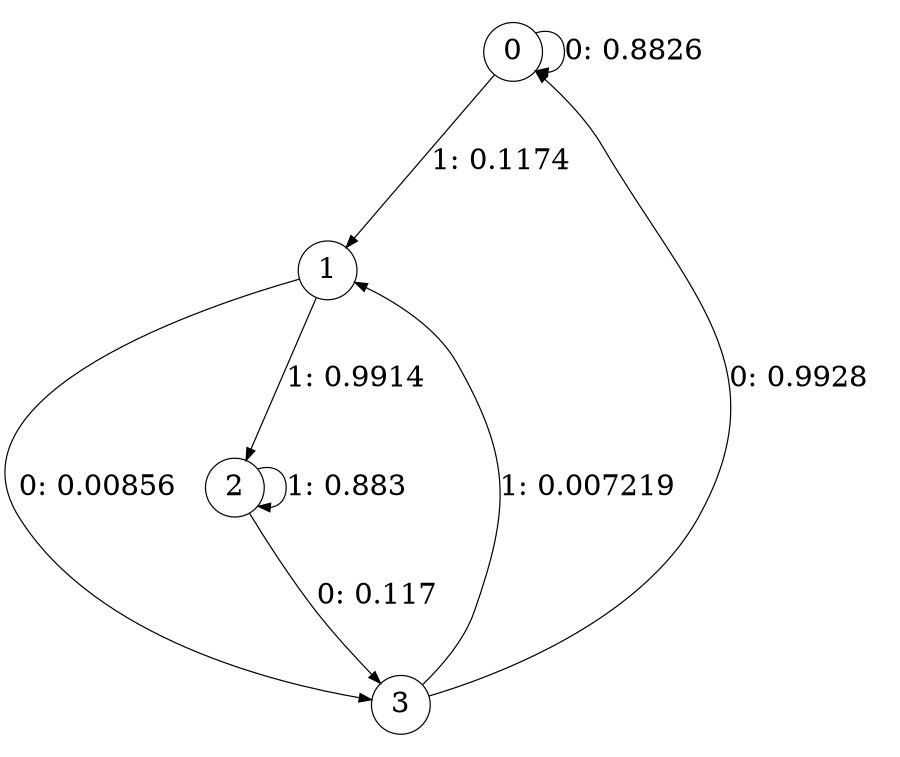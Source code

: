 digraph "ch3_random_source_L2" {
size = "6,8.5";
ratio = "fill";
node [shape = circle];
node [fontsize = 24];
edge [fontsize = 24];
0 -> 0 [label = "0: 0.8826   "];
0 -> 1 [label = "1: 0.1174   "];
1 -> 3 [label = "0: 0.00856  "];
1 -> 2 [label = "1: 0.9914   "];
2 -> 3 [label = "0: 0.117    "];
2 -> 2 [label = "1: 0.883    "];
3 -> 0 [label = "0: 0.9928   "];
3 -> 1 [label = "1: 0.007219  "];
}
